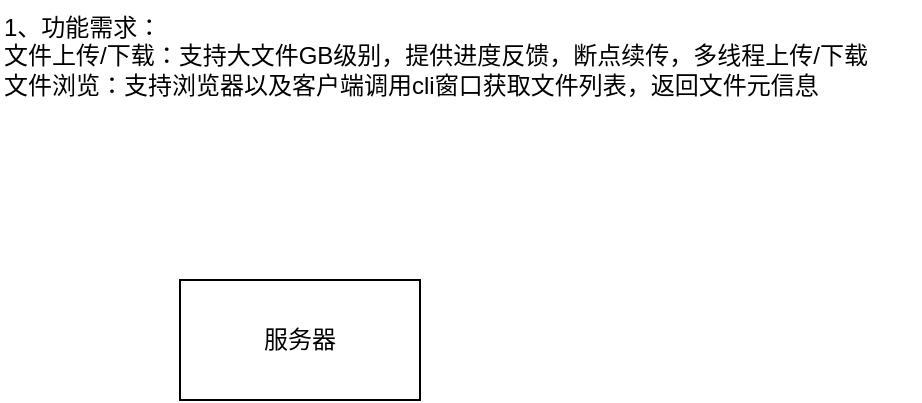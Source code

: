 <mxfile version="27.2.0">
  <diagram name="第 1 页" id="EgVRxSW-tZfRi_VYwBYs">
    <mxGraphModel dx="1042" dy="574" grid="1" gridSize="10" guides="1" tooltips="1" connect="1" arrows="1" fold="1" page="1" pageScale="1" pageWidth="827" pageHeight="1169" math="0" shadow="0">
      <root>
        <mxCell id="0" />
        <mxCell id="1" parent="0" />
        <mxCell id="EcNeO7zOBYpXXdtmW0NH-1" value="服务器" style="rounded=0;whiteSpace=wrap;html=1;" vertex="1" parent="1">
          <mxGeometry x="330" y="190" width="120" height="60" as="geometry" />
        </mxCell>
        <mxCell id="EcNeO7zOBYpXXdtmW0NH-2" value="&lt;div&gt;&lt;div&gt;1、功能需求：&lt;/div&gt;&lt;/div&gt;&lt;div&gt;文件上传/下载：支持大文件GB级别，提供进度反馈，断点续传，多线程上传/下载&lt;/div&gt;&lt;div&gt;文件浏览：支持浏览器以及客户端调用cli窗口获取文件列表，返回文件元信息&lt;/div&gt;&lt;div&gt;&lt;br&gt;&lt;/div&gt;" style="text;html=1;align=left;verticalAlign=middle;resizable=0;points=[];autosize=1;strokeColor=none;fillColor=none;" vertex="1" parent="1">
          <mxGeometry x="240" y="50" width="460" height="70" as="geometry" />
        </mxCell>
      </root>
    </mxGraphModel>
  </diagram>
</mxfile>
